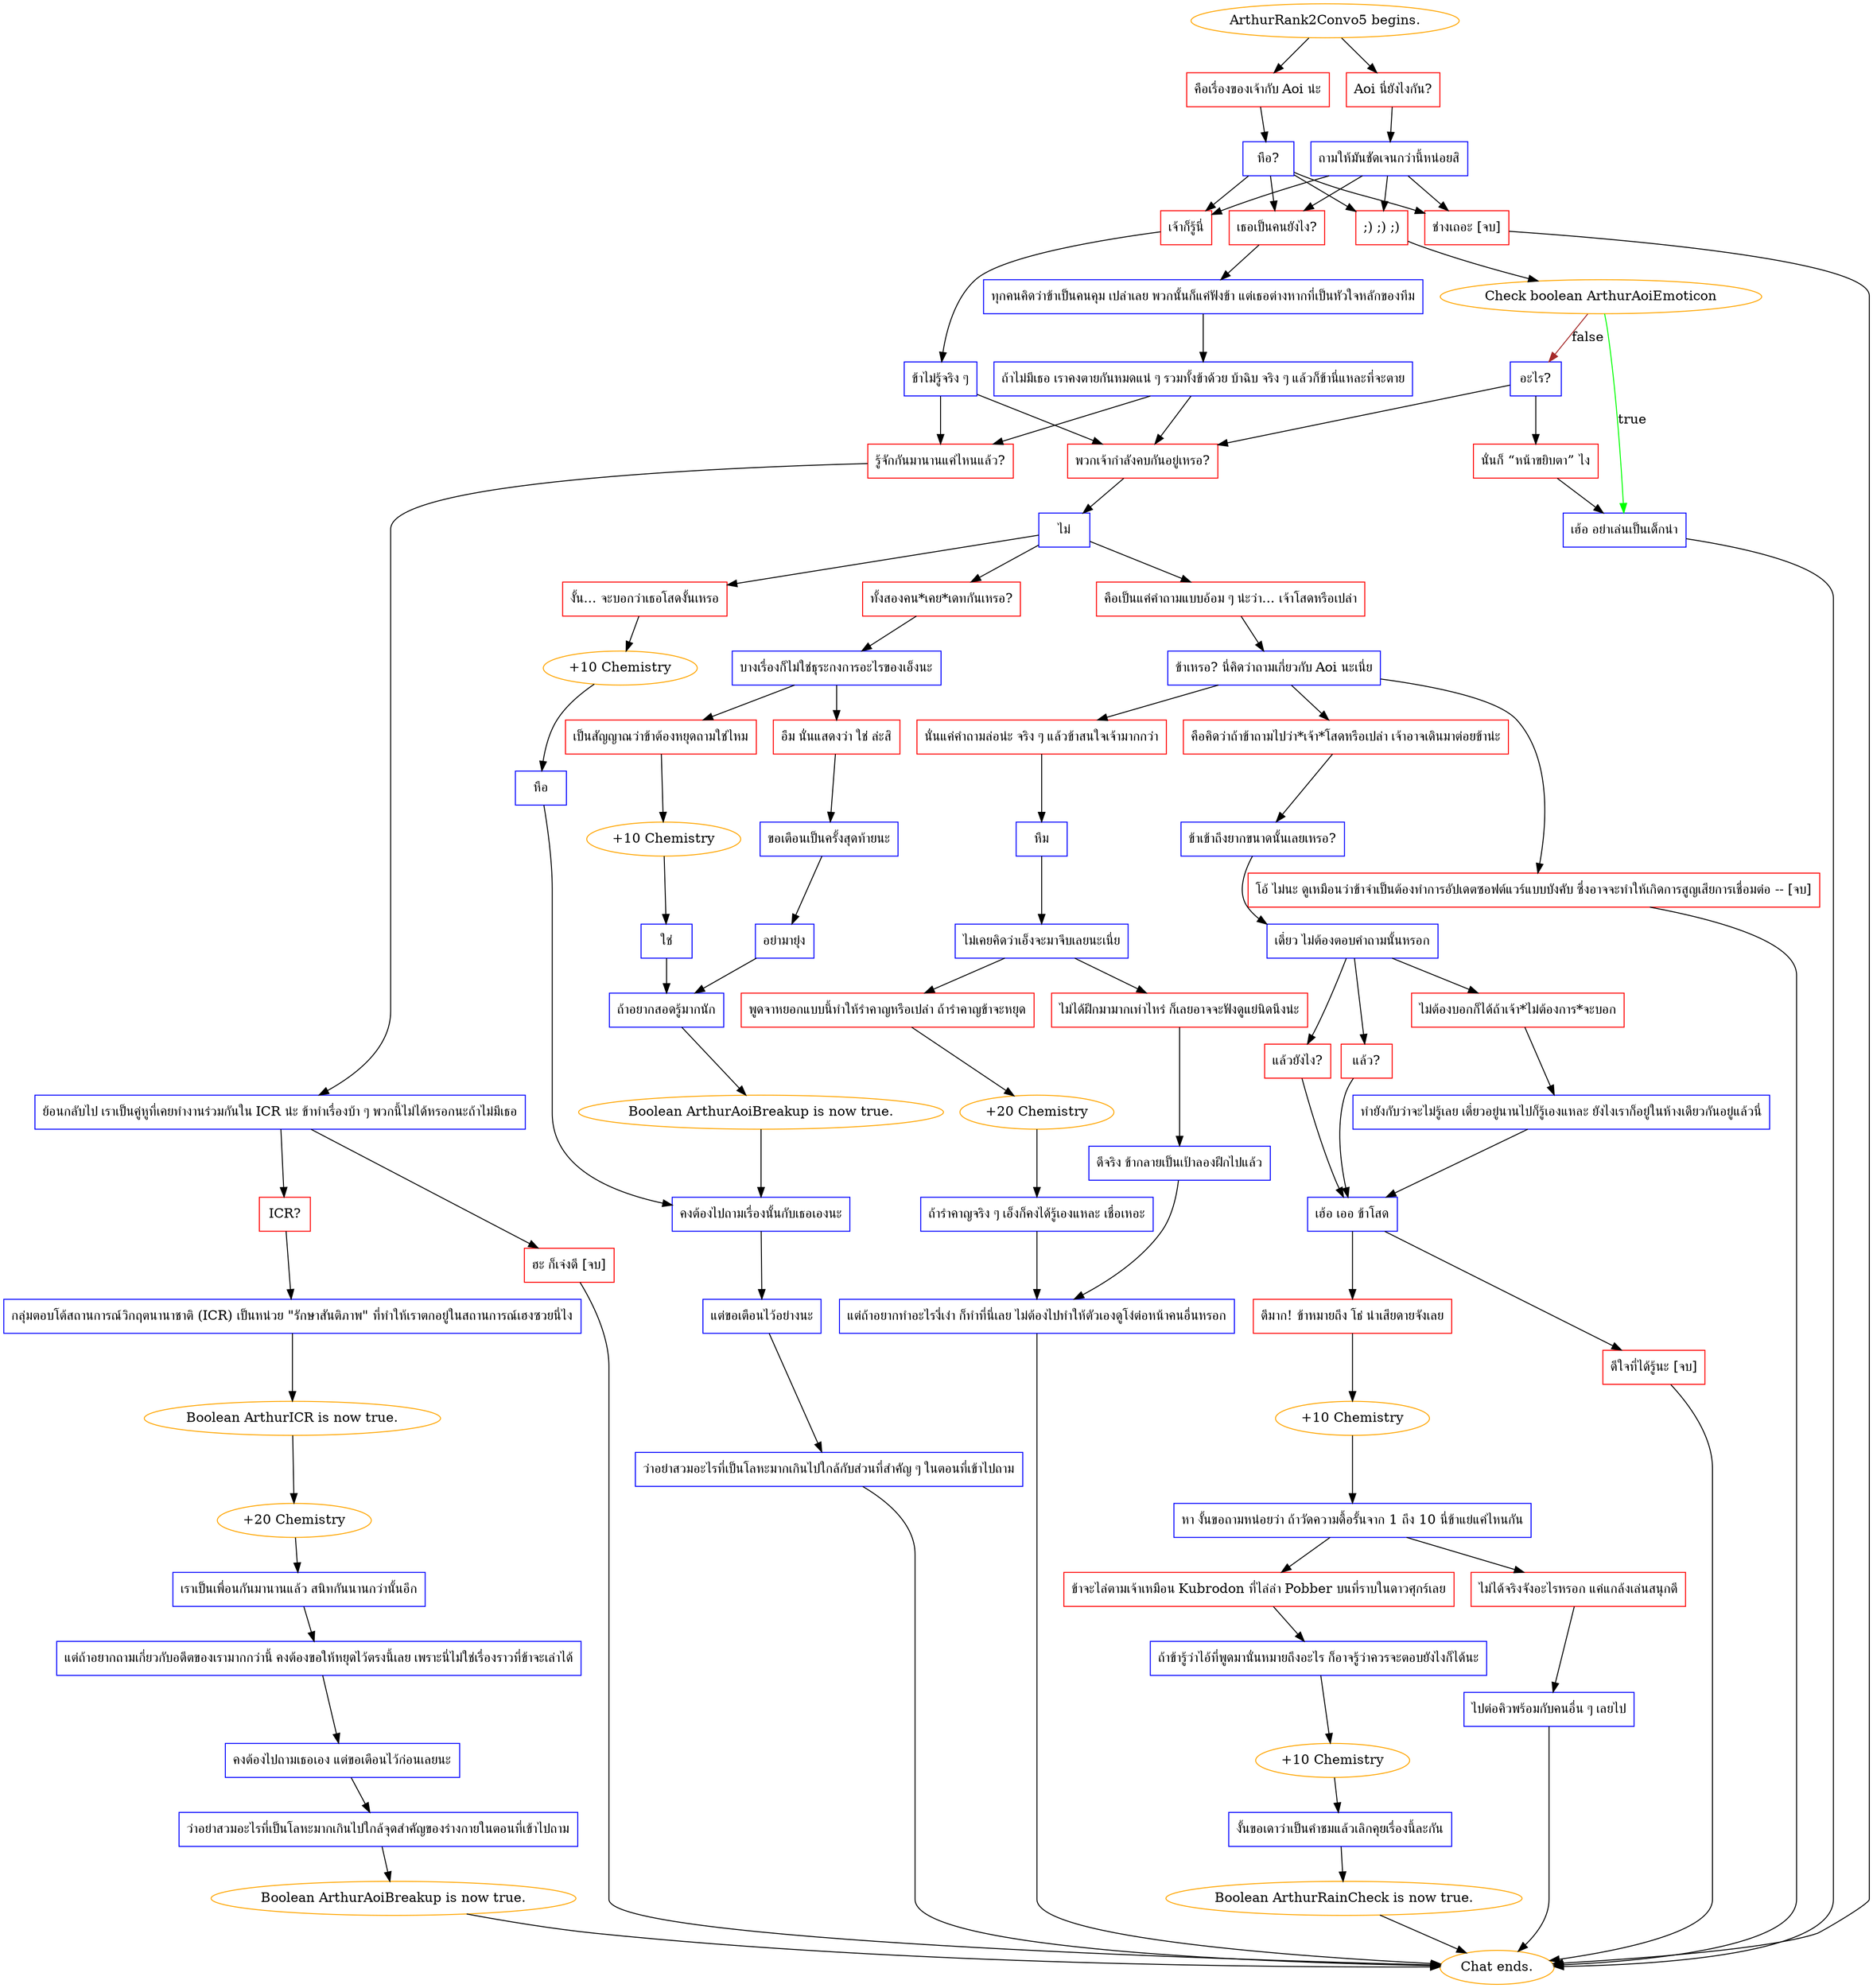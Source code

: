 digraph {
	"ArthurRank2Convo5 begins." [color=orange];
		"ArthurRank2Convo5 begins." -> j194732340;
		"ArthurRank2Convo5 begins." -> j547415431;
	j194732340 [label="Aoi นี่ยังไงกัน?",shape=box,color=red];
		j194732340 -> j1030440370;
	j547415431 [label="คือเรื่องของเจ้ากับ Aoi น่ะ",shape=box,color=red];
		j547415431 -> j1881612841;
	j1030440370 [label="ถามให้มันชัดเจนกว่านี้หน่อยสิ",shape=box,color=blue];
		j1030440370 -> j2211329766;
		j1030440370 -> j3959656309;
		j1030440370 -> j3444455187;
		j1030440370 -> j706458422;
	j1881612841 [label="หือ?",shape=box,color=blue];
		j1881612841 -> j2211329766;
		j1881612841 -> j3959656309;
		j1881612841 -> j3444455187;
		j1881612841 -> j706458422;
	j2211329766 [label="เธอเป็นคนยังไง?",shape=box,color=red];
		j2211329766 -> j2584435475;
	j3959656309 [label="เจ้าก็รู้นี่",shape=box,color=red];
		j3959656309 -> j1148952608;
	j3444455187 [label=";) ;) ;)",shape=box,color=red];
		j3444455187 -> j2572511845;
	j706458422 [label="ช่างเถอะ [จบ]",shape=box,color=red];
		j706458422 -> "Chat ends.";
	j2584435475 [label="ทุกคนคิดว่าข้าเป็นคนคุม เปล่าเลย พวกนั้นก็แค่ฟังข้า แต่เธอต่างหากที่เป็นหัวใจหลักของทีม",shape=box,color=blue];
		j2584435475 -> j487280999;
	j1148952608 [label="ข้าไม่รู้จริง ๆ",shape=box,color=blue];
		j1148952608 -> j4131421745;
		j1148952608 -> j3197518572;
	j2572511845 [label="Check boolean ArthurAoiEmoticon",color=orange];
		j2572511845 -> j437971549 [label=true,color=green];
		j2572511845 -> j1093625067 [label=false,color=brown];
	"Chat ends." [color=orange];
	j487280999 [label="ถ้าไม่มีเธอ เราคงตายกันหมดแน่ ๆ รวมทั้งข้าด้วย บ้าฉิบ จริง ๆ แล้วก็ข้านี่แหละที่จะตาย",shape=box,color=blue];
		j487280999 -> j3197518572;
		j487280999 -> j4131421745;
	j4131421745 [label="พวกเจ้ากำลังคบกันอยู่เหรอ?",shape=box,color=red];
		j4131421745 -> j3788994306;
	j3197518572 [label="รู้จักกันมานานแค่ไหนแล้ว?",shape=box,color=red];
		j3197518572 -> j1312118276;
	j437971549 [label="เฮ้อ อย่าเล่นเป็นเด็กน่า",shape=box,color=blue];
		j437971549 -> "Chat ends.";
	j1093625067 [label="อะไร?",shape=box,color=blue];
		j1093625067 -> j3108407276;
		j1093625067 -> j4131421745;
	j3788994306 [label="ไม่",shape=box,color=blue];
		j3788994306 -> j3225796720;
		j3788994306 -> j3679994597;
		j3788994306 -> j3702424344;
	j1312118276 [label="ย้อนกลับไป เราเป็นคู่หูที่เคยทำงานร่วมกันใน ICR น่ะ ข้าทำเรื่องบ้า ๆ พวกนี้ไม่ได้หรอกนะถ้าไม่มีเธอ",shape=box,color=blue];
		j1312118276 -> j614575994;
		j1312118276 -> j1638648509;
	j3108407276 [label="นั่นก็ “หน้าขยิบตา” ไง",shape=box,color=red];
		j3108407276 -> j437971549;
	j3225796720 [label="งั้น... จะบอกว่าเธอโสดงั้นเหรอ",shape=box,color=red];
		j3225796720 -> j1018437931;
	j3679994597 [label="ทั้งสองคน*เคย*เดทกันเหรอ?",shape=box,color=red];
		j3679994597 -> j2556185543;
	j3702424344 [label="คือเป็นแค่คำถามแบบอ้อม ๆ น่ะว่า... เจ้าโสดหรือเปล่า",shape=box,color=red];
		j3702424344 -> j2200185727;
	j614575994 [label="ICR?",shape=box,color=red];
		j614575994 -> j2887256112;
	j1638648509 [label="ฮะ ก็เจ๋งดี [จบ]",shape=box,color=red];
		j1638648509 -> "Chat ends.";
	j1018437931 [label="+10 Chemistry",color=orange];
		j1018437931 -> j589834053;
	j2556185543 [label="บางเรื่องก็ไม่ใช่ธุระกงการอะไรของเอ็งนะ",shape=box,color=blue];
		j2556185543 -> j896874785;
		j2556185543 -> j2758342356;
	j2200185727 [label="ข้าเหรอ? นี่คิดว่าถามเกี่ยวกับ Aoi นะเนี่ย",shape=box,color=blue];
		j2200185727 -> j42628751;
		j2200185727 -> j1005232654;
		j2200185727 -> j3596858136;
	j2887256112 [label="กลุ่มตอบโต้สถานการณ์วิกฤตนานาชาติ (ICR) เป็นหน่วย \"รักษาสันติภาพ\" ที่ทำให้เราตกอยู่ในสถานการณ์เฮงซวยนี่ไง",shape=box,color=blue];
		j2887256112 -> j3989643669;
	j589834053 [label="หือ",shape=box,color=blue];
		j589834053 -> j1313744840;
	j896874785 [label="อืม นั่นแสดงว่า ใช่ ล่ะสิ",shape=box,color=red];
		j896874785 -> j1714581027;
	j2758342356 [label="เป็นสัญญาณว่าข้าต้องหยุดถามใช่ไหม",shape=box,color=red];
		j2758342356 -> j3428723708;
	j42628751 [label="นั่นแค่คำถามล่อน่ะ จริง ๆ แล้วข้าสนใจเจ้ามากกว่า",shape=box,color=red];
		j42628751 -> j2180692047;
	j1005232654 [label="คือคิดว่าถ้าข้าถามไปว่า*เจ้า*โสดหรือเปล่า เจ้าอาจเดินมาต่อยข้าน่ะ",shape=box,color=red];
		j1005232654 -> j1719341858;
	j3596858136 [label="โอ้ ไม่นะ ดูเหมือนว่าข้าจำเป็นต้องทำการอัปเดตซอฟต์แวร์แบบบังคับ ซึ่งอาจจะทำให้เกิดการสูญเสียการเชื่อมต่อ -- [จบ]",shape=box,color=red];
		j3596858136 -> "Chat ends.";
	j3989643669 [label="Boolean ArthurICR is now true.",color=orange];
		j3989643669 -> j519504422;
	j1313744840 [label="คงต้องไปถามเรื่องนั้นกับเธอเองนะ",shape=box,color=blue];
		j1313744840 -> j1907856341;
	j1714581027 [label="ขอเตือนเป็นครั้งสุดท้ายนะ",shape=box,color=blue];
		j1714581027 -> j3101156885;
	j3428723708 [label="+10 Chemistry",color=orange];
		j3428723708 -> j1553827756;
	j2180692047 [label="หืม",shape=box,color=blue];
		j2180692047 -> j338705894;
	j1719341858 [label="ข้าเข้าถึงยากขนาดนั้นเลยเหรอ?",shape=box,color=blue];
		j1719341858 -> j2203646469;
	j519504422 [label="+20 Chemistry",color=orange];
		j519504422 -> j2346830392;
	j1907856341 [label="แต่ขอเตือนไว้อย่างนะ",shape=box,color=blue];
		j1907856341 -> j1051900110;
	j3101156885 [label="อย่ามายุ่ง",shape=box,color=blue];
		j3101156885 -> j2018573667;
	j1553827756 [label="ใช่",shape=box,color=blue];
		j1553827756 -> j2018573667;
	j338705894 [label="ไม่เคยคิดว่าเอ็งจะมาจีบเลยนะเนี่ย",shape=box,color=blue];
		j338705894 -> j2937986783;
		j338705894 -> j126254145;
	j2203646469 [label="เดี๋ยว ไม่ต้องตอบคำถามนั้นหรอก",shape=box,color=blue];
		j2203646469 -> j1047358884;
		j2203646469 -> j3597895138;
		j2203646469 -> j4169276331;
	j2346830392 [label="เราเป็นเพื่อนกันมานานแล้ว สนิทกันนานกว่านั้นอีก",shape=box,color=blue];
		j2346830392 -> j604193488;
	j1051900110 [label="ว่าอย่าสวมอะไรที่เป็นโลหะมากเกินไปใกล้กับส่วนที่สำคัญ ๆ ในตอนที่เข้าไปถาม",shape=box,color=blue];
		j1051900110 -> "Chat ends.";
	j2018573667 [label="ถ้าอยากสอดรู้มากนัก",shape=box,color=blue];
		j2018573667 -> j3377717423;
	j2937986783 [label="พูดจาหยอกแบบนี้ทำให้รำคาญหรือเปล่า ถ้ารำคาญข้าจะหยุด",shape=box,color=red];
		j2937986783 -> j4151581182;
	j126254145 [label="ไม่ได้ฝึกมามากเท่าไหร่ ก็เลยอาจจะฟังดูแย่นิดนึงน่ะ",shape=box,color=red];
		j126254145 -> j254366239;
	j1047358884 [label="แล้วยังไง?",shape=box,color=red];
		j1047358884 -> j4293169544;
	j3597895138 [label="แล้ว?",shape=box,color=red];
		j3597895138 -> j4293169544;
	j4169276331 [label="ไม่ต้องบอกก็ได้ถ้าเจ้า*ไม่ต้องการ*จะบอก",shape=box,color=red];
		j4169276331 -> j3748917115;
	j604193488 [label="แต่ถ้าอยากถามเกี่ยวกับอดีตของเรามากกว่านี้ คงต้องขอให้หยุดไว้ตรงนี้เลย เพราะนี่ไม่ใช่เรื่องราวที่ข้าจะเล่าได้",shape=box,color=blue];
		j604193488 -> j2918660729;
	j3377717423 [label="Boolean ArthurAoiBreakup is now true.",color=orange];
		j3377717423 -> j1313744840;
	j4151581182 [label="+20 Chemistry",color=orange];
		j4151581182 -> j720622566;
	j254366239 [label="ดีจริง ข้ากลายเป็นเป้าลองฝึกไปแล้ว",shape=box,color=blue];
		j254366239 -> j1903110302;
	j4293169544 [label="เฮ้อ เออ ข้าโสด",shape=box,color=blue];
		j4293169544 -> j4028208376;
		j4293169544 -> j1600452542;
	j3748917115 [label="ทำยังกับว่าจะไม่รู้เลย เดี๋ยวอยู่นานไปก็รู้เองแหละ ยังไงเราก็อยู่ในห้างเดียวกันอยู่แล้วนี่",shape=box,color=blue];
		j3748917115 -> j4293169544;
	j2918660729 [label="คงต้องไปถามเธอเอง แต่ขอเตือนไว้ก่อนเลยนะ",shape=box,color=blue];
		j2918660729 -> j662218368;
	j720622566 [label="ถ้ารำคาญจริง ๆ เอ็งก็คงได้รู้เองแหละ เชื่อเหอะ",shape=box,color=blue];
		j720622566 -> j1903110302;
	j1903110302 [label="แต่ถ้าอยากทำอะไรงี่เง่า ก็ทำที่นี่เลย ไม่ต้องไปทำให้ตัวเองดูโง่ต่อหน้าคนอื่นหรอก",shape=box,color=blue];
		j1903110302 -> "Chat ends.";
	j4028208376 [label="ดีมาก! ข้าหมายถึง โธ่ น่าเสียดายจังเลย",shape=box,color=red];
		j4028208376 -> j2893061037;
	j1600452542 [label="ดีใจที่ได้รู้นะ [จบ]",shape=box,color=red];
		j1600452542 -> "Chat ends.";
	j662218368 [label="ว่าอย่าสวมอะไรที่เป็นโลหะมากเกินไปใกล้จุดสำคัญของร่างกายในตอนที่เข้าไปถาม",shape=box,color=blue];
		j662218368 -> j122023758;
	j2893061037 [label="+10 Chemistry",color=orange];
		j2893061037 -> j4062519126;
	j122023758 [label="Boolean ArthurAoiBreakup is now true.",color=orange];
		j122023758 -> "Chat ends.";
	j4062519126 [label="หา งั้นขอถามหน่อยว่า ถ้าวัดความดื้อรั้นจาก 1 ถึง 10 นี่ข้าแย่แค่ไหนกัน",shape=box,color=blue];
		j4062519126 -> j2555139885;
		j4062519126 -> j374651434;
	j2555139885 [label="ข้าจะไล่ตามเจ้าเหมือน Kubrodon ที่ไล่ล่า Pobber บนที่ราบในดาวศุกร์เลย",shape=box,color=red];
		j2555139885 -> j1377175506;
	j374651434 [label="ไม่ได้จริงจังอะไรหรอก แค่แกล้งเล่นสนุกดี",shape=box,color=red];
		j374651434 -> j1939099868;
	j1377175506 [label="ถ้าข้ารู้ว่าไอ้ที่พูดมานั่นหมายถึงอะไร ก็อาจรู้ว่าควรจะตอบยังไงก็ได้นะ",shape=box,color=blue];
		j1377175506 -> j286968984;
	j1939099868 [label="ไปต่อคิวพร้อมกับคนอื่น ๆ เลยไป",shape=box,color=blue];
		j1939099868 -> "Chat ends.";
	j286968984 [label="+10 Chemistry",color=orange];
		j286968984 -> j3231999238;
	j3231999238 [label="งั้นขอเดาว่าเป็นคำชมแล้วเลิกคุยเรื่องนี้ละกัน",shape=box,color=blue];
		j3231999238 -> j1820130911;
	j1820130911 [label="Boolean ArthurRainCheck is now true.",color=orange];
		j1820130911 -> "Chat ends.";
}